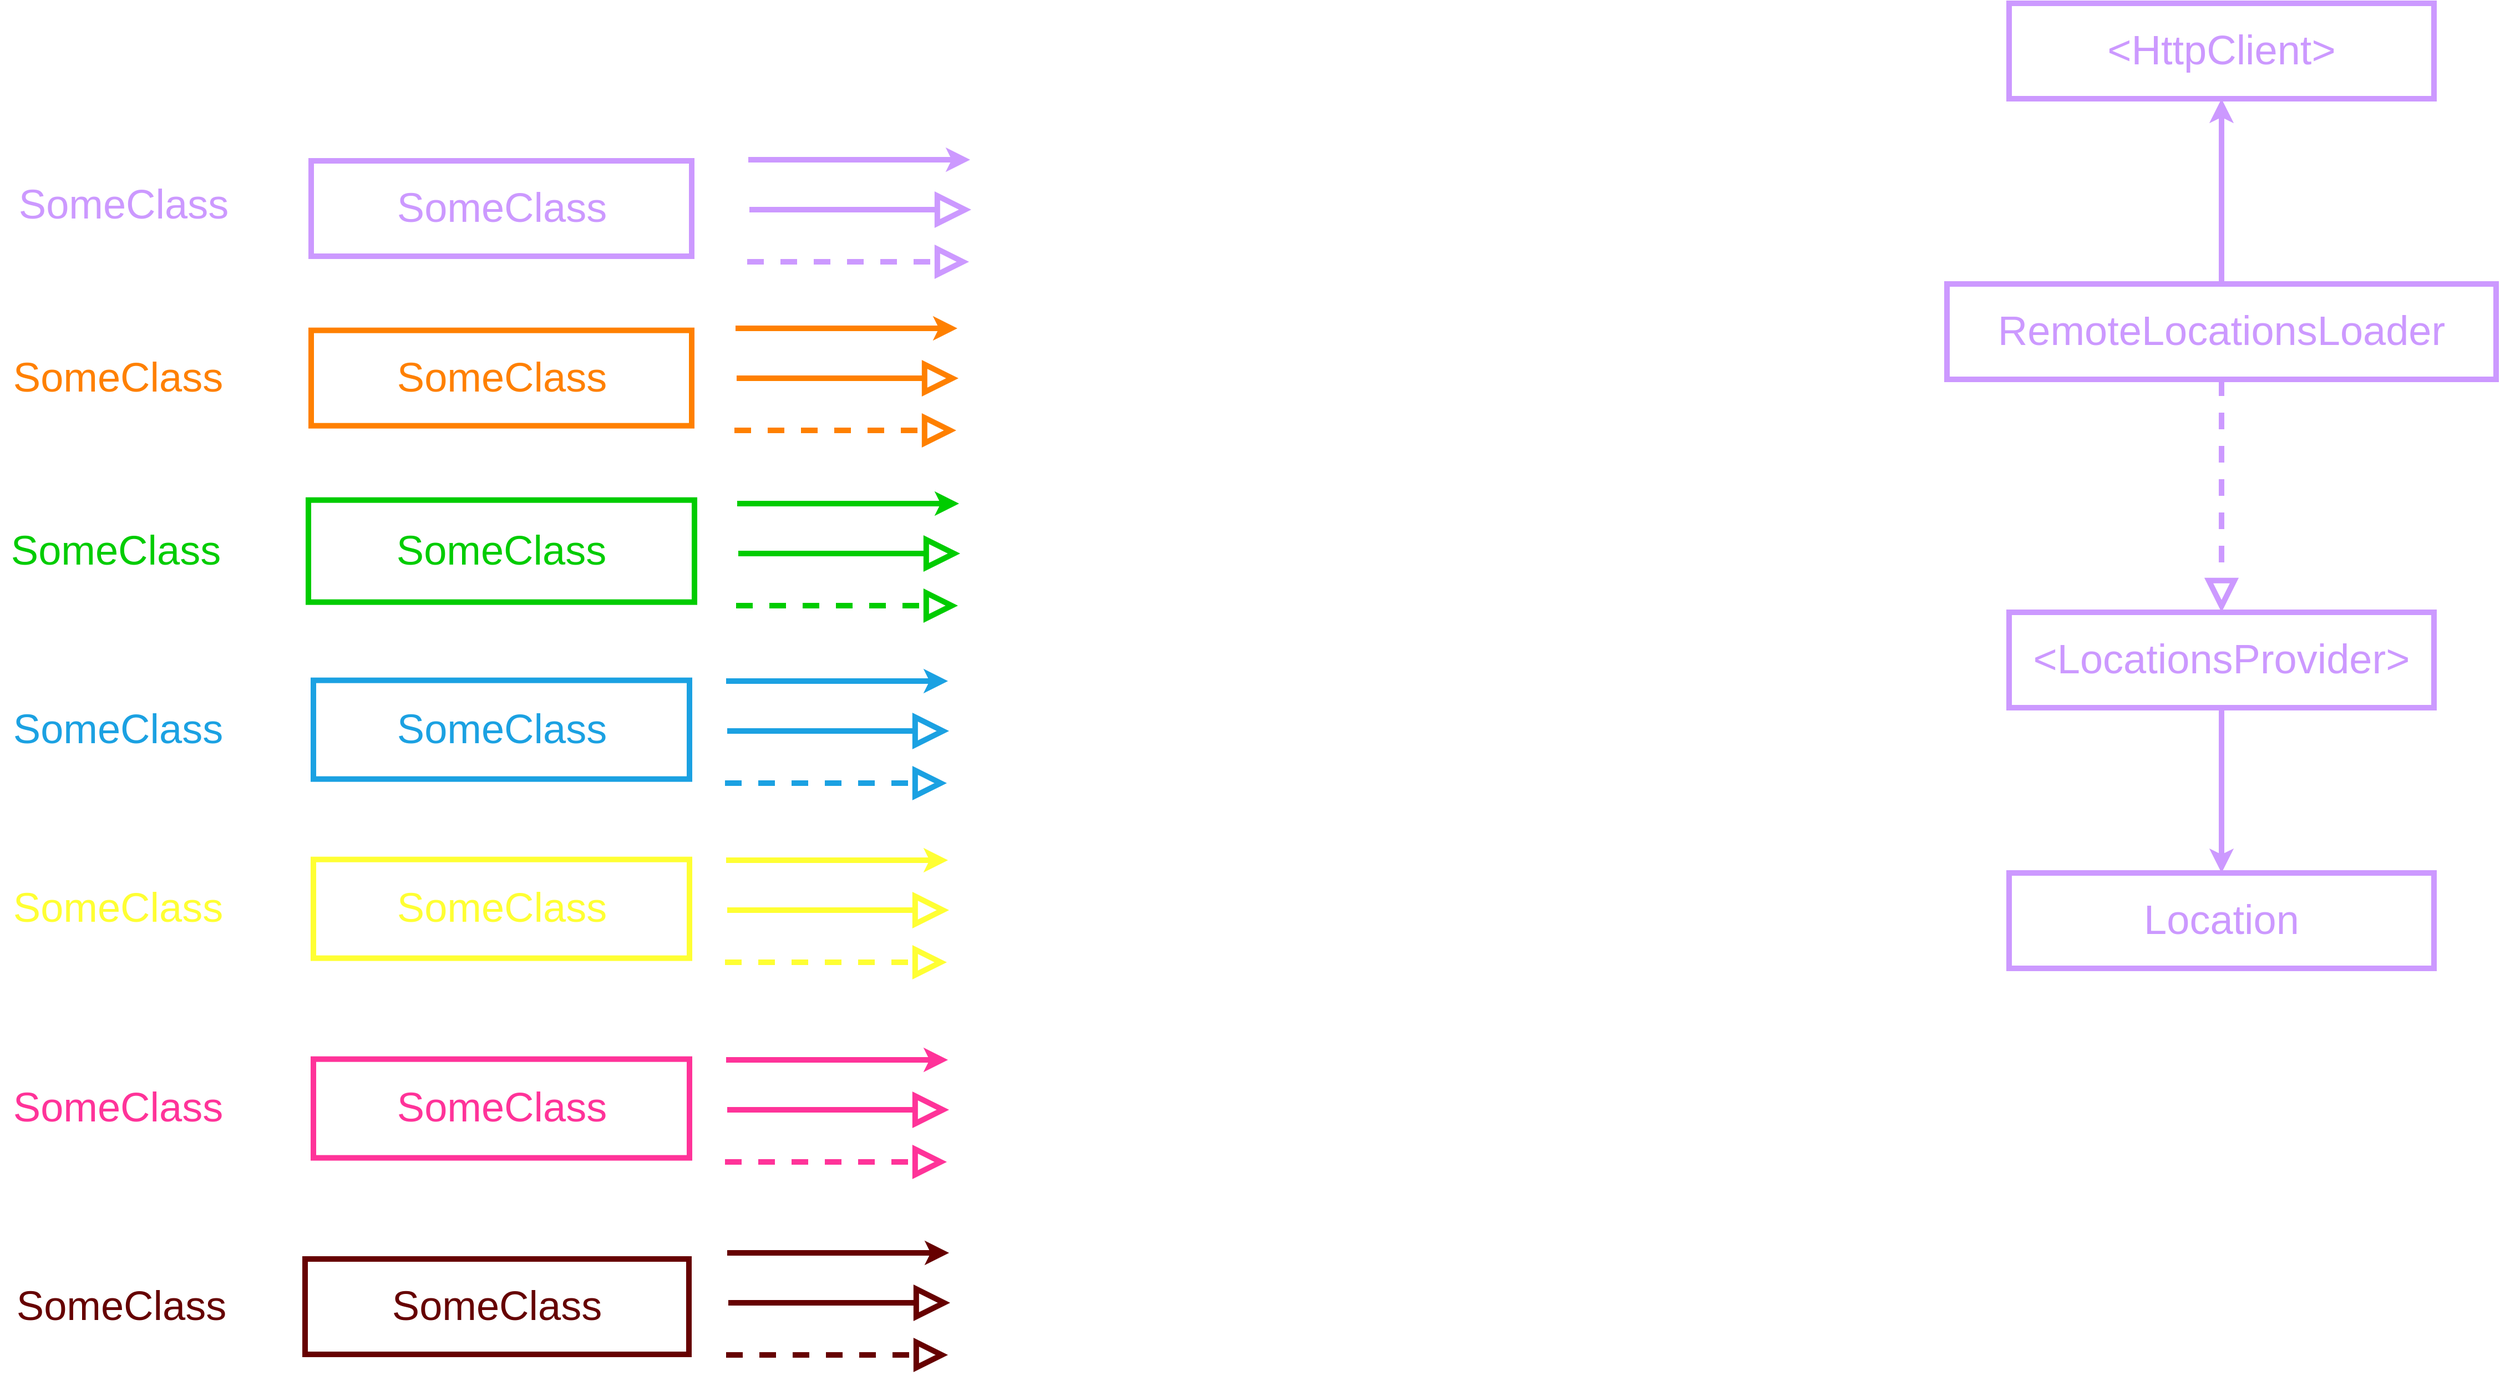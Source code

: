 <mxfile version="24.7.17">
  <diagram name="Page-1" id="X3og-asE43kT5YsG8Jkc">
    <mxGraphModel dx="5790" dy="-2460" grid="0" gridSize="10" guides="1" tooltips="1" connect="1" arrows="1" fold="1" page="0" pageScale="1" pageWidth="827" pageHeight="1169" math="0" shadow="0">
      <root>
        <mxCell id="0" />
        <mxCell id="1" parent="0" />
        <mxCell id="JtYDWJb6QTkTJbxfIMOF-1" value="SomeClass" style="rounded=0;whiteSpace=wrap;html=1;strokeWidth=5;fontSize=37;fontColor=#1BA1E2;fillColor=none;strokeColor=#1BA1E2;" parent="1" vertex="1">
          <mxGeometry x="-2863.5" y="4991.33" width="339" height="89" as="geometry" />
        </mxCell>
        <mxCell id="JtYDWJb6QTkTJbxfIMOF-2" value="&lt;p&gt;SomeClass&lt;/p&gt;" style="rounded=0;whiteSpace=wrap;html=1;strokeWidth=5;fontSize=37;fontColor=#FF8000;fillColor=none;strokeColor=#FF8000;" parent="1" vertex="1">
          <mxGeometry x="-2865.5" y="4675.83" width="343" height="86" as="geometry" />
        </mxCell>
        <mxCell id="JtYDWJb6QTkTJbxfIMOF-3" value="SomeClass" style="rounded=0;whiteSpace=wrap;html=1;strokeWidth=5;fontSize=37;fontColor=#00CC00;labelBackgroundColor=none;fillColor=none;strokeColor=#00CC00;" parent="1" vertex="1">
          <mxGeometry x="-2868.0" y="4828.83" width="348" height="92" as="geometry" />
        </mxCell>
        <mxCell id="JtYDWJb6QTkTJbxfIMOF-4" style="edgeStyle=orthogonalEdgeStyle;rounded=0;html=1;jettySize=auto;orthogonalLoop=1;strokeColor=#CC99FF;strokeWidth=5;fontSize=37;fontColor=#1BA1E2;endArrow=block;endFill=0;endSize=20;" parent="1" edge="1">
          <mxGeometry relative="1" as="geometry">
            <mxPoint x="-2470.5" y="4567.0" as="sourcePoint" />
            <mxPoint x="-2270.5" y="4567.0" as="targetPoint" />
            <Array as="points" />
          </mxGeometry>
        </mxCell>
        <mxCell id="JtYDWJb6QTkTJbxfIMOF-5" style="edgeStyle=orthogonalEdgeStyle;rounded=0;html=1;jettySize=auto;orthogonalLoop=1;strokeWidth=5;fontSize=37;fontColor=#FF8000;endArrow=block;endFill=0;endSize=18;dashed=1;strokeColor=#CC99FF;" parent="1" edge="1">
          <mxGeometry relative="1" as="geometry">
            <mxPoint x="-2472.5" y="4614.0" as="sourcePoint" />
            <mxPoint x="-2272.5" y="4614.0" as="targetPoint" />
            <Array as="points" />
          </mxGeometry>
        </mxCell>
        <mxCell id="JtYDWJb6QTkTJbxfIMOF-6" style="edgeStyle=orthogonalEdgeStyle;rounded=0;html=1;jettySize=auto;orthogonalLoop=1;strokeWidth=5;fontSize=37;endArrow=classic;fontColor=#CC99FF;strokeColor=#CC99FF;" parent="1" edge="1">
          <mxGeometry relative="1" as="geometry">
            <mxPoint x="-2471.5" y="4522.0" as="sourcePoint" />
            <mxPoint x="-2271.5" y="4522.0" as="targetPoint" />
            <Array as="points" />
          </mxGeometry>
        </mxCell>
        <mxCell id="JtYDWJb6QTkTJbxfIMOF-7" style="edgeStyle=orthogonalEdgeStyle;rounded=0;html=1;jettySize=auto;orthogonalLoop=1;strokeWidth=5;fontSize=37;fontColor=#1BA1E2;endArrow=block;endFill=0;endSize=20;strokeColor=#FF8000;" parent="1" edge="1">
          <mxGeometry relative="1" as="geometry">
            <mxPoint x="-2482.0" y="4719.0" as="sourcePoint" />
            <mxPoint x="-2282.0" y="4719.0" as="targetPoint" />
            <Array as="points" />
          </mxGeometry>
        </mxCell>
        <mxCell id="JtYDWJb6QTkTJbxfIMOF-8" style="edgeStyle=orthogonalEdgeStyle;rounded=0;html=1;jettySize=auto;orthogonalLoop=1;strokeWidth=5;fontSize=37;fontColor=#FF8000;endArrow=block;endFill=0;endSize=18;dashed=1;strokeColor=#FF8000;" parent="1" edge="1">
          <mxGeometry relative="1" as="geometry">
            <mxPoint x="-2484.0" y="4766.0" as="sourcePoint" />
            <mxPoint x="-2284.0" y="4766.0" as="targetPoint" />
            <Array as="points" />
          </mxGeometry>
        </mxCell>
        <mxCell id="JtYDWJb6QTkTJbxfIMOF-9" style="edgeStyle=orthogonalEdgeStyle;rounded=0;html=1;jettySize=auto;orthogonalLoop=1;strokeWidth=5;fontSize=37;endArrow=classic;fontColor=#CC99FF;strokeColor=#FF8000;align=center;verticalAlign=middle;fontFamily=Helvetica;labelBackgroundColor=default;" parent="1" edge="1">
          <mxGeometry relative="1" as="geometry">
            <mxPoint x="-2483.0" y="4674.0" as="sourcePoint" />
            <mxPoint x="-2283.0" y="4674.0" as="targetPoint" />
            <Array as="points" />
          </mxGeometry>
        </mxCell>
        <mxCell id="JtYDWJb6QTkTJbxfIMOF-10" style="edgeStyle=orthogonalEdgeStyle;rounded=0;html=1;jettySize=auto;orthogonalLoop=1;strokeWidth=5;fontSize=37;fontColor=#1BA1E2;endArrow=block;endFill=0;endSize=20;strokeColor=#00CC00;" parent="1" edge="1">
          <mxGeometry relative="1" as="geometry">
            <mxPoint x="-2480.5" y="4877.0" as="sourcePoint" />
            <mxPoint x="-2280.5" y="4877.0" as="targetPoint" />
            <Array as="points" />
          </mxGeometry>
        </mxCell>
        <mxCell id="JtYDWJb6QTkTJbxfIMOF-11" style="edgeStyle=orthogonalEdgeStyle;rounded=0;html=1;jettySize=auto;orthogonalLoop=1;strokeWidth=5;fontSize=37;fontColor=#FF8000;endArrow=block;endFill=0;endSize=18;dashed=1;strokeColor=#00CC00;" parent="1" edge="1">
          <mxGeometry relative="1" as="geometry">
            <mxPoint x="-2482.5" y="4924.0" as="sourcePoint" />
            <mxPoint x="-2282.5" y="4924.0" as="targetPoint" />
            <Array as="points" />
          </mxGeometry>
        </mxCell>
        <mxCell id="JtYDWJb6QTkTJbxfIMOF-12" style="edgeStyle=orthogonalEdgeStyle;rounded=0;html=1;jettySize=auto;orthogonalLoop=1;strokeWidth=5;fontSize=37;endArrow=classic;fontColor=#CC99FF;strokeColor=#00CC00;" parent="1" edge="1">
          <mxGeometry relative="1" as="geometry">
            <mxPoint x="-2481.5" y="4832.0" as="sourcePoint" />
            <mxPoint x="-2281.5" y="4832.0" as="targetPoint" />
            <Array as="points" />
          </mxGeometry>
        </mxCell>
        <mxCell id="JtYDWJb6QTkTJbxfIMOF-13" style="edgeStyle=orthogonalEdgeStyle;rounded=0;html=1;jettySize=auto;orthogonalLoop=1;strokeWidth=5;fontSize=37;fontColor=#1BA1E2;endArrow=block;endFill=0;endSize=20;strokeColor=#1BA1E2;" parent="1" edge="1">
          <mxGeometry relative="1" as="geometry">
            <mxPoint x="-2490.5" y="5037.0" as="sourcePoint" />
            <mxPoint x="-2290.5" y="5037.0" as="targetPoint" />
            <Array as="points" />
          </mxGeometry>
        </mxCell>
        <mxCell id="JtYDWJb6QTkTJbxfIMOF-14" style="edgeStyle=orthogonalEdgeStyle;rounded=0;html=1;jettySize=auto;orthogonalLoop=1;strokeWidth=5;fontSize=37;fontColor=#FF8000;endArrow=block;endFill=0;endSize=18;dashed=1;strokeColor=#1BA1E2;" parent="1" edge="1">
          <mxGeometry relative="1" as="geometry">
            <mxPoint x="-2492.5" y="5084.0" as="sourcePoint" />
            <mxPoint x="-2292.5" y="5084.0" as="targetPoint" />
            <Array as="points" />
          </mxGeometry>
        </mxCell>
        <mxCell id="JtYDWJb6QTkTJbxfIMOF-15" style="edgeStyle=orthogonalEdgeStyle;rounded=0;html=1;jettySize=auto;orthogonalLoop=1;strokeWidth=5;fontSize=37;endArrow=classic;fontColor=#CC99FF;strokeColor=#1BA1E2;" parent="1" edge="1">
          <mxGeometry relative="1" as="geometry">
            <mxPoint x="-2491.5" y="4992.0" as="sourcePoint" />
            <mxPoint x="-2291.5" y="4992.0" as="targetPoint" />
            <Array as="points" />
          </mxGeometry>
        </mxCell>
        <mxCell id="JtYDWJb6QTkTJbxfIMOF-16" value="SomeClass" style="rounded=0;whiteSpace=wrap;html=1;strokeWidth=5;fontSize=37;fillColor=none;strokeColor=#FFFF33;fontColor=#FFFF33;" parent="1" vertex="1">
          <mxGeometry x="-2863.5" y="5152.83" width="339" height="89" as="geometry" />
        </mxCell>
        <mxCell id="JtYDWJb6QTkTJbxfIMOF-17" style="edgeStyle=orthogonalEdgeStyle;rounded=0;html=1;jettySize=auto;orthogonalLoop=1;strokeWidth=5;fontSize=37;fontColor=#1BA1E2;endArrow=block;endFill=0;endSize=20;strokeColor=#FFFF33;" parent="1" edge="1">
          <mxGeometry relative="1" as="geometry">
            <mxPoint x="-2490.5" y="5198.5" as="sourcePoint" />
            <mxPoint x="-2290.5" y="5198.5" as="targetPoint" />
            <Array as="points" />
          </mxGeometry>
        </mxCell>
        <mxCell id="JtYDWJb6QTkTJbxfIMOF-18" style="edgeStyle=orthogonalEdgeStyle;rounded=0;html=1;jettySize=auto;orthogonalLoop=1;strokeWidth=5;fontSize=37;fontColor=#FF8000;endArrow=block;endFill=0;endSize=18;dashed=1;strokeColor=#FFFF33;" parent="1" edge="1">
          <mxGeometry relative="1" as="geometry">
            <mxPoint x="-2492.5" y="5245.5" as="sourcePoint" />
            <mxPoint x="-2292.5" y="5245.5" as="targetPoint" />
            <Array as="points" />
          </mxGeometry>
        </mxCell>
        <mxCell id="JtYDWJb6QTkTJbxfIMOF-19" style="edgeStyle=orthogonalEdgeStyle;rounded=0;html=1;jettySize=auto;orthogonalLoop=1;strokeWidth=5;fontSize=37;endArrow=classic;fontColor=#CC99FF;strokeColor=#FFFF33;" parent="1" edge="1">
          <mxGeometry relative="1" as="geometry">
            <mxPoint x="-2491.5" y="5153.5" as="sourcePoint" />
            <mxPoint x="-2291.5" y="5153.5" as="targetPoint" />
            <Array as="points" />
          </mxGeometry>
        </mxCell>
        <mxCell id="JtYDWJb6QTkTJbxfIMOF-20" value="SomeClass" style="rounded=0;whiteSpace=wrap;html=1;strokeWidth=5;fontSize=37;fillColor=none;strokeColor=#FF3399;fontColor=#FF3399;" parent="1" vertex="1">
          <mxGeometry x="-2863.5" y="5332.83" width="339" height="89" as="geometry" />
        </mxCell>
        <mxCell id="JtYDWJb6QTkTJbxfIMOF-21" style="edgeStyle=orthogonalEdgeStyle;rounded=0;html=1;jettySize=auto;orthogonalLoop=1;strokeWidth=5;fontSize=37;endArrow=block;endFill=0;endSize=20;strokeColor=#FF3399;fontColor=#FF3399;" parent="1" edge="1">
          <mxGeometry relative="1" as="geometry">
            <mxPoint x="-2490.5" y="5378.5" as="sourcePoint" />
            <mxPoint x="-2290.5" y="5378.5" as="targetPoint" />
            <Array as="points" />
          </mxGeometry>
        </mxCell>
        <mxCell id="JtYDWJb6QTkTJbxfIMOF-22" style="edgeStyle=orthogonalEdgeStyle;rounded=0;html=1;jettySize=auto;orthogonalLoop=1;strokeWidth=5;fontSize=37;endArrow=block;endFill=0;endSize=18;dashed=1;strokeColor=#FF3399;fontColor=#FF3399;" parent="1" edge="1">
          <mxGeometry relative="1" as="geometry">
            <mxPoint x="-2492.5" y="5425.5" as="sourcePoint" />
            <mxPoint x="-2292.5" y="5425.5" as="targetPoint" />
            <Array as="points" />
          </mxGeometry>
        </mxCell>
        <mxCell id="JtYDWJb6QTkTJbxfIMOF-23" style="edgeStyle=orthogonalEdgeStyle;rounded=0;html=1;jettySize=auto;orthogonalLoop=1;strokeWidth=5;fontSize=37;endArrow=classic;strokeColor=#FF3399;fontColor=#FF3399;" parent="1" edge="1">
          <mxGeometry relative="1" as="geometry">
            <mxPoint x="-2491.5" y="5333.5" as="sourcePoint" />
            <mxPoint x="-2291.5" y="5333.5" as="targetPoint" />
            <Array as="points" />
          </mxGeometry>
        </mxCell>
        <mxCell id="JtYDWJb6QTkTJbxfIMOF-24" value="&lt;span style=&quot;font-size: 37px;&quot;&gt;SomeClass&lt;/span&gt;" style="text;html=1;align=center;verticalAlign=middle;resizable=0;points=[];autosize=1;strokeColor=none;fillColor=none;fontColor=#FF8000;" parent="1" vertex="1">
          <mxGeometry x="-3144" y="4690.83" width="207" height="56" as="geometry" />
        </mxCell>
        <mxCell id="JtYDWJb6QTkTJbxfIMOF-25" value="&lt;span style=&quot;font-size: 37px;&quot;&gt;SomeClass&lt;/span&gt;" style="text;html=1;align=center;verticalAlign=middle;resizable=0;points=[];autosize=1;strokeColor=none;fillColor=none;fontColor=#00CC00;" parent="1" vertex="1">
          <mxGeometry x="-3146" y="4846.83" width="207" height="56" as="geometry" />
        </mxCell>
        <mxCell id="JtYDWJb6QTkTJbxfIMOF-26" value="&lt;span style=&quot;font-size: 37px;&quot;&gt;SomeClass&lt;/span&gt;" style="text;html=1;align=center;verticalAlign=middle;resizable=0;points=[];autosize=1;strokeColor=none;fillColor=none;fontColor=#1BA1E2;" parent="1" vertex="1">
          <mxGeometry x="-3144" y="5007.83" width="207" height="56" as="geometry" />
        </mxCell>
        <mxCell id="JtYDWJb6QTkTJbxfIMOF-27" value="&lt;span style=&quot;font-size: 37px;&quot;&gt;SomeClass&lt;/span&gt;" style="text;html=1;align=center;verticalAlign=middle;resizable=0;points=[];autosize=1;strokeColor=none;fillColor=none;fontColor=#FFFF33;" parent="1" vertex="1">
          <mxGeometry x="-3144" y="5169.33" width="207" height="56" as="geometry" />
        </mxCell>
        <mxCell id="JtYDWJb6QTkTJbxfIMOF-28" value="&lt;span style=&quot;font-size: 37px;&quot;&gt;SomeClass&lt;/span&gt;" style="text;html=1;align=center;verticalAlign=middle;resizable=0;points=[];autosize=1;strokeColor=none;fillColor=none;fontColor=#FF3399;" parent="1" vertex="1">
          <mxGeometry x="-3144" y="5349.33" width="207" height="56" as="geometry" />
        </mxCell>
        <mxCell id="JtYDWJb6QTkTJbxfIMOF-29" value="SomeClass" style="rounded=0;whiteSpace=wrap;html=1;strokeWidth=5;fontSize=37;fontColor=#CC99FF;fillColor=none;strokeColor=#CC99FF;align=center;verticalAlign=middle;fontFamily=Helvetica;labelBackgroundColor=none;" parent="1" vertex="1">
          <mxGeometry x="-2865.5" y="4523.0" width="343" height="86" as="geometry" />
        </mxCell>
        <mxCell id="JtYDWJb6QTkTJbxfIMOF-30" value="&lt;p&gt;SomeClass&lt;/p&gt;" style="rounded=0;whiteSpace=wrap;html=1;strokeWidth=5;fontSize=37;fontColor=#660000;fillColor=none;strokeColor=#660000;align=center;verticalAlign=middle;fontFamily=Helvetica;labelBackgroundColor=none;" parent="1" vertex="1">
          <mxGeometry x="-2871" y="5513" width="346" height="86" as="geometry" />
        </mxCell>
        <mxCell id="JtYDWJb6QTkTJbxfIMOF-31" style="edgeStyle=orthogonalEdgeStyle;rounded=0;html=1;jettySize=auto;orthogonalLoop=1;strokeWidth=5;fontSize=37;endArrow=block;endFill=0;endSize=20;strokeColor=#660000;fontColor=#660000;" parent="1" edge="1">
          <mxGeometry relative="1" as="geometry">
            <mxPoint x="-2489.5" y="5552.5" as="sourcePoint" />
            <mxPoint x="-2289.5" y="5552.5" as="targetPoint" />
            <Array as="points" />
          </mxGeometry>
        </mxCell>
        <mxCell id="JtYDWJb6QTkTJbxfIMOF-32" style="edgeStyle=orthogonalEdgeStyle;rounded=0;html=1;jettySize=auto;orthogonalLoop=1;strokeWidth=5;fontSize=37;endArrow=block;endFill=0;endSize=18;dashed=1;strokeColor=#660000;fontColor=#660000;" parent="1" edge="1">
          <mxGeometry relative="1" as="geometry">
            <mxPoint x="-2491.5" y="5599.5" as="sourcePoint" />
            <mxPoint x="-2291.5" y="5599.5" as="targetPoint" />
            <Array as="points" />
          </mxGeometry>
        </mxCell>
        <mxCell id="JtYDWJb6QTkTJbxfIMOF-33" style="edgeStyle=orthogonalEdgeStyle;rounded=0;html=1;jettySize=auto;orthogonalLoop=1;strokeWidth=5;fontSize=37;endArrow=classic;strokeColor=#660000;fontColor=#660000;" parent="1" edge="1">
          <mxGeometry relative="1" as="geometry">
            <mxPoint x="-2490.5" y="5507.5" as="sourcePoint" />
            <mxPoint x="-2290.5" y="5507.5" as="targetPoint" />
            <Array as="points" />
          </mxGeometry>
        </mxCell>
        <mxCell id="JtYDWJb6QTkTJbxfIMOF-34" value="&lt;span style=&quot;font-size: 37px;&quot;&gt;SomeClass&lt;/span&gt;" style="text;html=1;align=center;verticalAlign=middle;resizable=0;points=[];autosize=1;strokeColor=none;fillColor=none;fontColor=#CC99FF;fontFamily=Helvetica;fontSize=37;labelBackgroundColor=default;" parent="1" vertex="1">
          <mxGeometry x="-3139" y="4535" width="207" height="56" as="geometry" />
        </mxCell>
        <mxCell id="JtYDWJb6QTkTJbxfIMOF-35" value="&lt;span style=&quot;font-size: 37px;&quot;&gt;SomeClass&lt;/span&gt;" style="text;html=1;align=center;verticalAlign=middle;resizable=0;points=[];autosize=1;strokeColor=none;fillColor=none;fontColor=#660000;fontFamily=Helvetica;fontSize=37;labelBackgroundColor=none;" parent="1" vertex="1">
          <mxGeometry x="-3141" y="5528" width="207" height="56" as="geometry" />
        </mxCell>
        <mxCell id="zWl3wpmkxsUCYcPqPHZh-4" style="edgeStyle=orthogonalEdgeStyle;rounded=0;orthogonalLoop=1;jettySize=auto;html=1;exitX=0.5;exitY=1;exitDx=0;exitDy=0;entryX=0.5;entryY=0;entryDx=0;entryDy=0;strokeColor=#CC99FF;strokeWidth=5;align=center;verticalAlign=middle;fontFamily=Helvetica;fontSize=37;fontColor=#CC99FF;labelBackgroundColor=default;endArrow=classic;" parent="1" source="zWl3wpmkxsUCYcPqPHZh-1" target="zWl3wpmkxsUCYcPqPHZh-3" edge="1">
          <mxGeometry relative="1" as="geometry" />
        </mxCell>
        <mxCell id="zWl3wpmkxsUCYcPqPHZh-1" value="&amp;lt;LocationsProvider&amp;gt;" style="rounded=0;whiteSpace=wrap;html=1;strokeWidth=5;fontSize=37;fontColor=#CC99FF;fillColor=none;strokeColor=#CC99FF;align=center;verticalAlign=middle;fontFamily=Helvetica;labelBackgroundColor=none;" parent="1" vertex="1">
          <mxGeometry x="-1335" y="4930" width="383" height="86" as="geometry" />
        </mxCell>
        <mxCell id="zWl3wpmkxsUCYcPqPHZh-3" value="Location" style="rounded=0;whiteSpace=wrap;html=1;strokeWidth=5;fontSize=37;fontColor=#CC99FF;fillColor=none;strokeColor=#CC99FF;align=center;verticalAlign=middle;fontFamily=Helvetica;labelBackgroundColor=none;" parent="1" vertex="1">
          <mxGeometry x="-1335" y="5165" width="383" height="86" as="geometry" />
        </mxCell>
        <mxCell id="56Wpw9ZpinAqLNp4D8ns-2" style="edgeStyle=orthogonalEdgeStyle;rounded=0;orthogonalLoop=1;jettySize=auto;html=1;exitX=0.5;exitY=1;exitDx=0;exitDy=0;entryX=0.5;entryY=0;entryDx=0;entryDy=0;dashed=1;strokeColor=#CC99FF;strokeWidth=5;align=center;verticalAlign=middle;fontFamily=Helvetica;fontSize=37;fontColor=#FF8000;labelBackgroundColor=default;endArrow=block;endFill=0;endSize=18;" edge="1" parent="1" source="56Wpw9ZpinAqLNp4D8ns-1" target="zWl3wpmkxsUCYcPqPHZh-1">
          <mxGeometry relative="1" as="geometry" />
        </mxCell>
        <mxCell id="56Wpw9ZpinAqLNp4D8ns-4" style="edgeStyle=orthogonalEdgeStyle;rounded=0;orthogonalLoop=1;jettySize=auto;html=1;exitX=0.5;exitY=0;exitDx=0;exitDy=0;entryX=0.5;entryY=1;entryDx=0;entryDy=0;strokeColor=#CC99FF;strokeWidth=5;align=center;verticalAlign=middle;fontFamily=Helvetica;fontSize=37;fontColor=#CC99FF;labelBackgroundColor=default;endArrow=classic;" edge="1" parent="1" source="56Wpw9ZpinAqLNp4D8ns-1" target="56Wpw9ZpinAqLNp4D8ns-3">
          <mxGeometry relative="1" as="geometry" />
        </mxCell>
        <mxCell id="56Wpw9ZpinAqLNp4D8ns-1" value="RemoteLocationsLoader" style="rounded=0;whiteSpace=wrap;html=1;strokeWidth=5;fontSize=37;fontColor=#CC99FF;fillColor=none;strokeColor=#CC99FF;align=center;verticalAlign=middle;fontFamily=Helvetica;labelBackgroundColor=none;" vertex="1" parent="1">
          <mxGeometry x="-1391" y="4634" width="495" height="86" as="geometry" />
        </mxCell>
        <mxCell id="56Wpw9ZpinAqLNp4D8ns-3" value="&amp;lt;HttpClient&amp;gt;" style="rounded=0;whiteSpace=wrap;html=1;strokeWidth=5;fontSize=37;fontColor=#CC99FF;fillColor=none;strokeColor=#CC99FF;align=center;verticalAlign=middle;fontFamily=Helvetica;labelBackgroundColor=none;" vertex="1" parent="1">
          <mxGeometry x="-1335" y="4381" width="383" height="86" as="geometry" />
        </mxCell>
      </root>
    </mxGraphModel>
  </diagram>
</mxfile>

